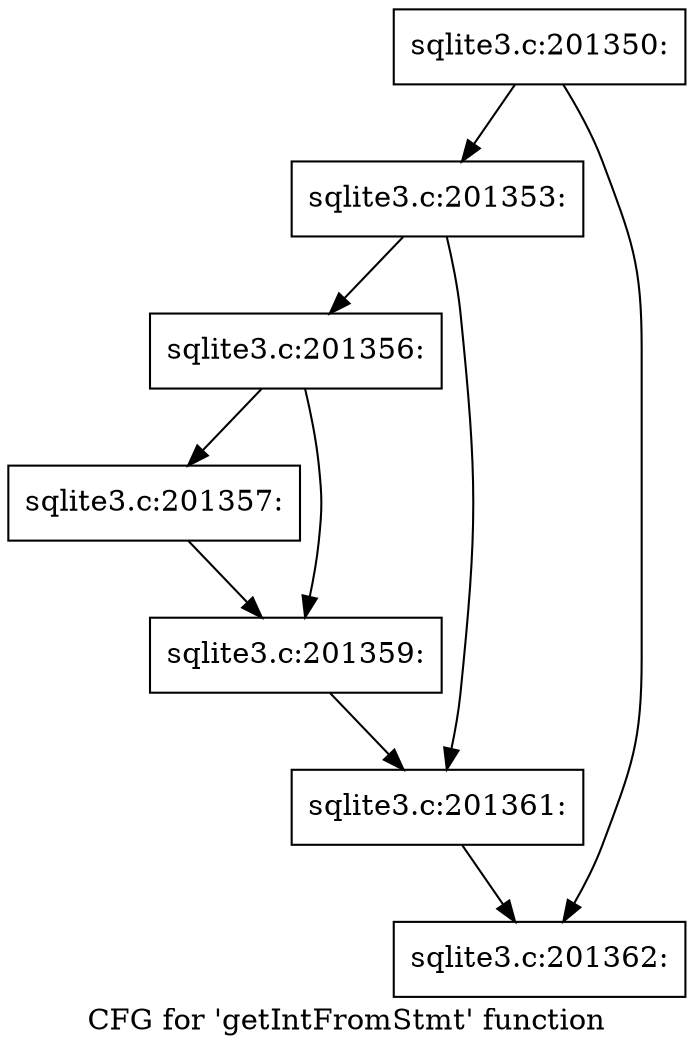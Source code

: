 digraph "CFG for 'getIntFromStmt' function" {
	label="CFG for 'getIntFromStmt' function";

	Node0x55c0fb479870 [shape=record,label="{sqlite3.c:201350:}"];
	Node0x55c0fb479870 -> Node0x55c0f886b490;
	Node0x55c0fb479870 -> Node0x55c0f886b4e0;
	Node0x55c0f886b490 [shape=record,label="{sqlite3.c:201353:}"];
	Node0x55c0f886b490 -> Node0x55c0f886bcb0;
	Node0x55c0f886b490 -> Node0x55c0f886be30;
	Node0x55c0f886bcb0 [shape=record,label="{sqlite3.c:201356:}"];
	Node0x55c0f886bcb0 -> Node0x55c0f886c1d0;
	Node0x55c0f886bcb0 -> Node0x55c0f886c220;
	Node0x55c0f886c1d0 [shape=record,label="{sqlite3.c:201357:}"];
	Node0x55c0f886c1d0 -> Node0x55c0f886c220;
	Node0x55c0f886c220 [shape=record,label="{sqlite3.c:201359:}"];
	Node0x55c0f886c220 -> Node0x55c0f886be30;
	Node0x55c0f886be30 [shape=record,label="{sqlite3.c:201361:}"];
	Node0x55c0f886be30 -> Node0x55c0f886b4e0;
	Node0x55c0f886b4e0 [shape=record,label="{sqlite3.c:201362:}"];
}
